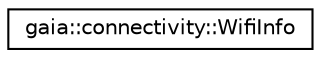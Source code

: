 digraph G
{
  edge [fontname="Helvetica",fontsize="10",labelfontname="Helvetica",labelfontsize="10"];
  node [fontname="Helvetica",fontsize="10",shape=record];
  rankdir=LR;
  Node1 [label="gaia::connectivity::WifiInfo",height=0.2,width=0.4,color="black", fillcolor="white", style="filled",URL="$df/d0d/classgaia_1_1connectivity_1_1_wifi_info.html",tooltip="The class provides the information for the current wifi connection."];
}
